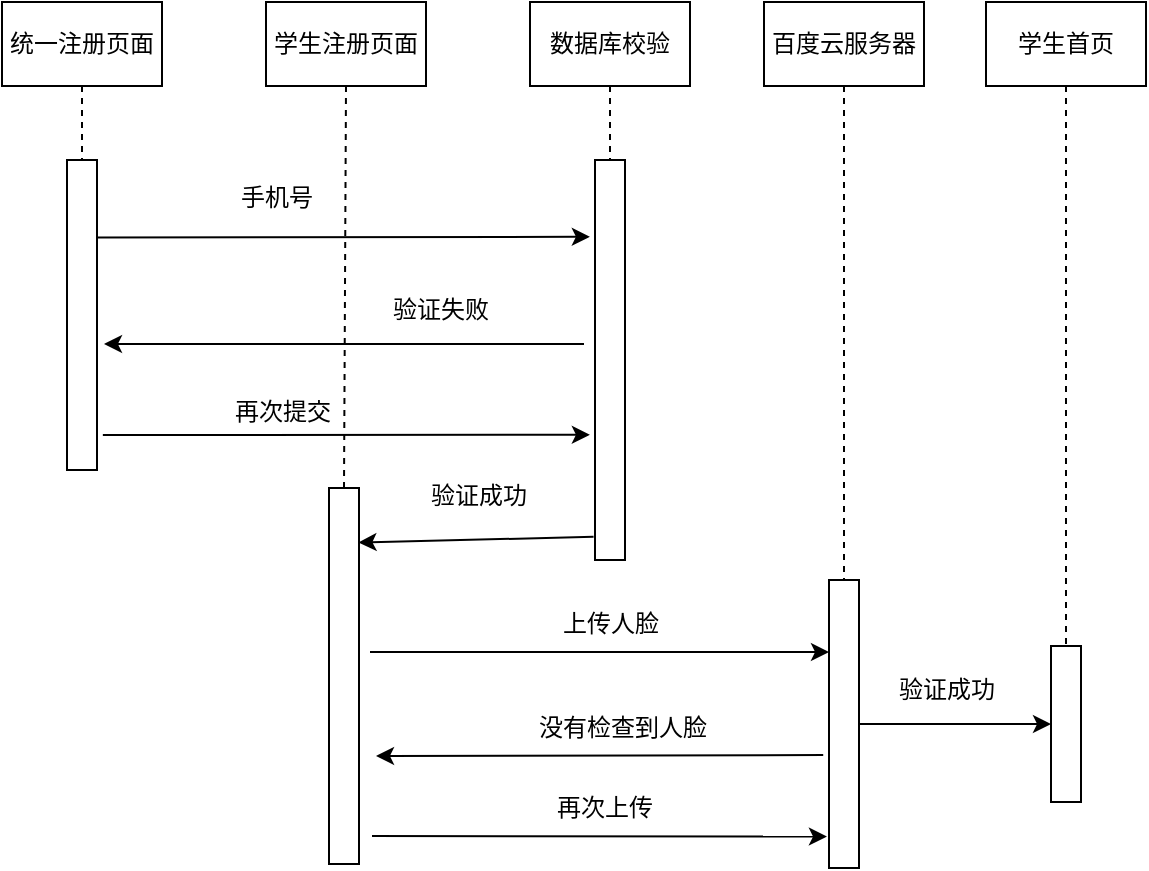 <mxfile scale="1" border="20">
    <diagram id="CX3G9Xh7dB3GCvSDx5av" name="第 1 页">
        <mxGraphModel dx="760" dy="449" grid="0" gridSize="10" guides="1" tooltips="1" connect="1" arrows="1" fold="1" page="1" pageScale="1" pageWidth="1169" pageHeight="827" background="#ffffff" math="0" shadow="0">
            <root>
                <mxCell id="0"/>
                <mxCell id="1" parent="0"/>
                <mxCell id="44" style="edgeStyle=none;html=1;exitX=1;exitY=0.25;exitDx=0;exitDy=0;strokeColor=#000000;entryX=-0.171;entryY=0.192;entryDx=0;entryDy=0;entryPerimeter=0;fontColor=#000000;" parent="1" source="20" target="43" edge="1">
                    <mxGeometry relative="1" as="geometry">
                        <mxPoint x="448" y="171" as="targetPoint"/>
                    </mxGeometry>
                </mxCell>
                <mxCell id="50" style="edgeStyle=none;html=1;exitX=1.195;exitY=0.887;exitDx=0;exitDy=0;entryX=-0.171;entryY=0.687;entryDx=0;entryDy=0;strokeColor=#000000;fontColor=#000000;exitPerimeter=0;entryPerimeter=0;" parent="1" source="20" target="43" edge="1">
                    <mxGeometry relative="1" as="geometry"/>
                </mxCell>
                <mxCell id="20" value="" style="rounded=0;whiteSpace=wrap;html=1;fillColor=#FFFFFF;strokeColor=#000000;fontColor=#000000;" parent="1" vertex="1">
                    <mxGeometry x="180.5" y="135" width="15" height="155" as="geometry"/>
                </mxCell>
                <mxCell id="22" value="学生注册页面" style="rounded=0;whiteSpace=wrap;html=1;fontColor=#000000;" parent="1" vertex="1">
                    <mxGeometry x="280" y="56" width="80" height="42" as="geometry"/>
                </mxCell>
                <mxCell id="73" style="edgeStyle=none;rounded=0;html=1;exitX=0.5;exitY=1;exitDx=0;exitDy=0;entryX=0.5;entryY=0;entryDx=0;entryDy=0;dashed=1;strokeColor=#000000;fontColor=#000000;endArrow=none;endFill=0;" parent="1" source="23" target="43" edge="1">
                    <mxGeometry relative="1" as="geometry"/>
                </mxCell>
                <mxCell id="23" value="数据库校验" style="rounded=0;whiteSpace=wrap;html=1;fillColor=#FFFFFF;strokeColor=#000000;fontColor=#000000;" parent="1" vertex="1">
                    <mxGeometry x="412" y="56" width="80" height="42" as="geometry"/>
                </mxCell>
                <mxCell id="74" style="edgeStyle=none;rounded=0;html=1;exitX=0.5;exitY=1;exitDx=0;exitDy=0;entryX=0.5;entryY=0;entryDx=0;entryDy=0;dashed=1;strokeColor=#000000;fontColor=#000000;endArrow=none;endFill=0;" parent="1" source="25" target="59" edge="1">
                    <mxGeometry relative="1" as="geometry"/>
                </mxCell>
                <mxCell id="25" value="百度云服务器" style="rounded=0;whiteSpace=wrap;html=1;fillColor=#FFFFFF;strokeColor=#000000;fontColor=#000000;" parent="1" vertex="1">
                    <mxGeometry x="529" y="56" width="80" height="42" as="geometry"/>
                </mxCell>
                <mxCell id="75" style="edgeStyle=none;rounded=0;html=1;exitX=0.5;exitY=1;exitDx=0;exitDy=0;entryX=0.5;entryY=0;entryDx=0;entryDy=0;dashed=1;strokeColor=#000000;fontColor=#000000;endArrow=none;endFill=0;" parent="1" source="27" target="67" edge="1">
                    <mxGeometry relative="1" as="geometry"/>
                </mxCell>
                <mxCell id="27" value="学生首页" style="rounded=0;whiteSpace=wrap;html=1;fillColor=#FFFFFF;strokeColor=#000000;fontColor=#000000;" parent="1" vertex="1">
                    <mxGeometry x="640" y="56" width="80" height="42" as="geometry"/>
                </mxCell>
                <mxCell id="70" style="edgeStyle=none;html=1;exitX=0.5;exitY=1;exitDx=0;exitDy=0;entryX=0.5;entryY=0;entryDx=0;entryDy=0;strokeColor=#000000;fontColor=#000000;rounded=0;endArrow=none;endFill=0;dashed=1;" parent="1" source="28" target="20" edge="1">
                    <mxGeometry relative="1" as="geometry"/>
                </mxCell>
                <mxCell id="28" value="统一注册页面" style="rounded=0;whiteSpace=wrap;html=1;fillColor=#FFFFFF;strokeColor=#000000;fontColor=#000000;" parent="1" vertex="1">
                    <mxGeometry x="148" y="56" width="80" height="42" as="geometry"/>
                </mxCell>
                <mxCell id="29" value="学生注册页面" style="rounded=0;whiteSpace=wrap;html=1;fontColor=#000000;" parent="1" vertex="1">
                    <mxGeometry x="280" y="56" width="80" height="42" as="geometry"/>
                </mxCell>
                <mxCell id="71" style="edgeStyle=none;rounded=0;html=1;exitX=0.5;exitY=1;exitDx=0;exitDy=0;entryX=0.5;entryY=0;entryDx=0;entryDy=0;dashed=1;strokeColor=#000000;fontColor=#000000;endArrow=none;endFill=0;" parent="1" source="32" target="53" edge="1">
                    <mxGeometry relative="1" as="geometry"/>
                </mxCell>
                <mxCell id="32" value="学生注册页面" style="rounded=0;whiteSpace=wrap;html=1;fillColor=#FFFFFF;strokeColor=#000000;fontColor=#000000;" parent="1" vertex="1">
                    <mxGeometry x="280" y="56" width="80" height="42" as="geometry"/>
                </mxCell>
                <mxCell id="46" style="edgeStyle=none;html=1;strokeColor=#000000;fontColor=#000000;" parent="1" edge="1">
                    <mxGeometry relative="1" as="geometry">
                        <mxPoint x="439" y="227" as="sourcePoint"/>
                        <mxPoint x="199" y="227" as="targetPoint"/>
                    </mxGeometry>
                </mxCell>
                <mxCell id="57" style="edgeStyle=none;html=1;exitX=-0.047;exitY=0.942;exitDx=0;exitDy=0;entryX=0.982;entryY=0.145;entryDx=0;entryDy=0;entryPerimeter=0;strokeColor=#000000;fontColor=#000000;exitPerimeter=0;" parent="1" source="43" target="53" edge="1">
                    <mxGeometry relative="1" as="geometry"/>
                </mxCell>
                <mxCell id="43" value="" style="rounded=0;whiteSpace=wrap;html=1;fillColor=#FFFFFF;strokeColor=#000000;fontColor=#000000;" parent="1" vertex="1">
                    <mxGeometry x="444.5" y="135" width="15" height="200" as="geometry"/>
                </mxCell>
                <mxCell id="45" value="&lt;font&gt;手机号&lt;/font&gt;" style="text;html=1;align=center;verticalAlign=middle;resizable=0;points=[];autosize=1;strokeColor=none;fillColor=none;fontColor=#000000;" parent="1" vertex="1">
                    <mxGeometry x="257.5" y="141" width="54" height="26" as="geometry"/>
                </mxCell>
                <mxCell id="47" value="验证失败" style="text;html=1;align=center;verticalAlign=middle;resizable=0;points=[];autosize=1;strokeColor=none;fillColor=none;fontColor=#000000;" parent="1" vertex="1">
                    <mxGeometry x="334" y="197" width="66" height="26" as="geometry"/>
                </mxCell>
                <mxCell id="51" value="再次提交" style="text;html=1;align=center;verticalAlign=middle;resizable=0;points=[];autosize=1;strokeColor=none;fillColor=none;fontColor=#000000;" parent="1" vertex="1">
                    <mxGeometry x="255" y="248" width="66" height="26" as="geometry"/>
                </mxCell>
                <mxCell id="61" style="edgeStyle=none;html=1;entryX=0;entryY=0.25;entryDx=0;entryDy=0;strokeColor=#000000;fontColor=#000000;" parent="1" target="59" edge="1">
                    <mxGeometry relative="1" as="geometry">
                        <mxPoint x="332" y="381" as="sourcePoint"/>
                    </mxGeometry>
                </mxCell>
                <mxCell id="65" style="edgeStyle=none;html=1;entryX=-0.069;entryY=0.891;entryDx=0;entryDy=0;strokeColor=#000000;fontColor=#000000;entryPerimeter=0;" parent="1" target="59" edge="1">
                    <mxGeometry relative="1" as="geometry">
                        <mxPoint x="333" y="473" as="sourcePoint"/>
                    </mxGeometry>
                </mxCell>
                <mxCell id="53" value="" style="rounded=0;whiteSpace=wrap;html=1;fontColor=#000000;" parent="1" vertex="1">
                    <mxGeometry x="311.5" y="299" width="15" height="188" as="geometry"/>
                </mxCell>
                <mxCell id="58" value="验证成功" style="text;html=1;align=center;verticalAlign=middle;resizable=0;points=[];autosize=1;strokeColor=none;fillColor=none;fontColor=#000000;" parent="1" vertex="1">
                    <mxGeometry x="353" y="290" width="66" height="26" as="geometry"/>
                </mxCell>
                <mxCell id="63" style="edgeStyle=none;html=1;exitX=-0.193;exitY=0.608;exitDx=0;exitDy=0;strokeColor=#000000;fontColor=#000000;exitPerimeter=0;" parent="1" source="59" edge="1">
                    <mxGeometry relative="1" as="geometry">
                        <mxPoint x="335" y="433" as="targetPoint"/>
                    </mxGeometry>
                </mxCell>
                <mxCell id="69" style="edgeStyle=none;html=1;exitX=1;exitY=0.5;exitDx=0;exitDy=0;entryX=0;entryY=0.5;entryDx=0;entryDy=0;strokeColor=#000000;fontColor=#000000;" parent="1" source="59" target="67" edge="1">
                    <mxGeometry relative="1" as="geometry"/>
                </mxCell>
                <mxCell id="59" value="" style="rounded=0;whiteSpace=wrap;html=1;fillColor=#FFFFFF;strokeColor=#000000;fontColor=#000000;" parent="1" vertex="1">
                    <mxGeometry x="561.5" y="345" width="15" height="144" as="geometry"/>
                </mxCell>
                <mxCell id="62" value="上传人脸" style="text;html=1;align=center;verticalAlign=middle;resizable=0;points=[];autosize=1;strokeColor=none;fillColor=none;fontColor=#000000;" parent="1" vertex="1">
                    <mxGeometry x="419" y="354" width="66" height="26" as="geometry"/>
                </mxCell>
                <mxCell id="64" value="没有检查到人脸" style="text;html=1;align=center;verticalAlign=middle;resizable=0;points=[];autosize=1;strokeColor=none;fillColor=none;fontColor=#000000;" parent="1" vertex="1">
                    <mxGeometry x="407" y="406" width="102" height="26" as="geometry"/>
                </mxCell>
                <mxCell id="66" value="再次上传" style="text;html=1;align=center;verticalAlign=middle;resizable=0;points=[];autosize=1;strokeColor=none;fillColor=none;fontColor=#000000;" parent="1" vertex="1">
                    <mxGeometry x="416" y="446" width="66" height="26" as="geometry"/>
                </mxCell>
                <mxCell id="67" value="" style="rounded=0;whiteSpace=wrap;html=1;fillColor=#FFFFFF;strokeColor=#000000;fontColor=#000000;" parent="1" vertex="1">
                    <mxGeometry x="672.5" y="378" width="15" height="78" as="geometry"/>
                </mxCell>
                <mxCell id="72" style="edgeStyle=none;rounded=0;html=1;exitX=0;exitY=0.25;exitDx=0;exitDy=0;entryX=1;entryY=0.25;entryDx=0;entryDy=0;dashed=1;strokeColor=#000000;fontColor=#000000;endArrow=none;endFill=0;" parent="1" source="53" target="53" edge="1">
                    <mxGeometry relative="1" as="geometry"/>
                </mxCell>
                <mxCell id="79" value="验证成功" style="text;html=1;align=center;verticalAlign=middle;resizable=0;points=[];autosize=1;strokeColor=none;fillColor=none;fontColor=#000000;" parent="1" vertex="1">
                    <mxGeometry x="587" y="387" width="66" height="26" as="geometry"/>
                </mxCell>
                <mxCell id="80" value="" style="rounded=0;whiteSpace=wrap;html=1;fillColor=#FFFFFF;strokeColor=#000000;fontColor=#000000;" parent="1" vertex="1">
                    <mxGeometry x="311.5" y="299" width="15" height="188" as="geometry"/>
                </mxCell>
            </root>
        </mxGraphModel>
    </diagram>
</mxfile>